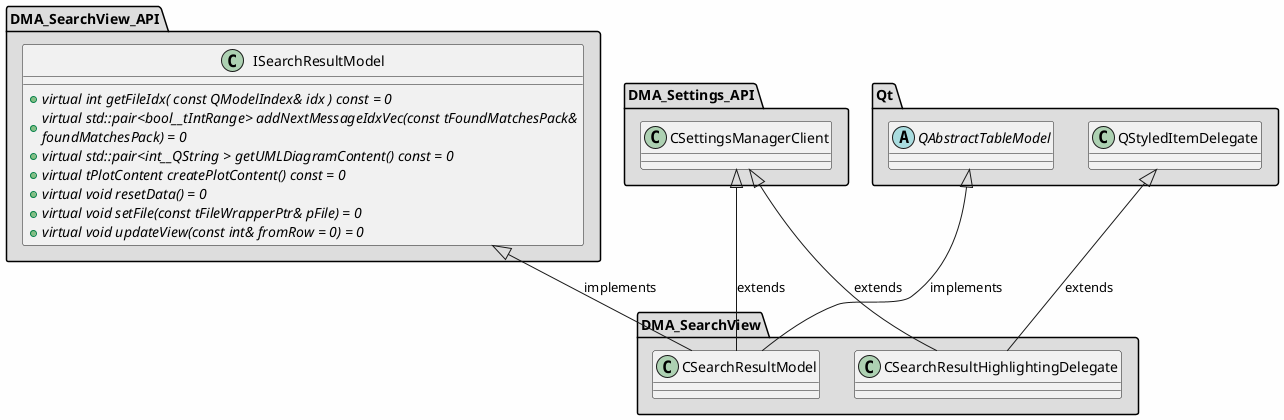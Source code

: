
@startuml

skinparam backgroundColor #FEFEFE
skinparam wrapWidth 600
package "DMA_SearchView" #DDDDDD
{

class "CSearchResultHighlightingDelegate"
{
}

class "CSearchResultModel"
{
}

}

package "DMA_SearchView_API" #DDDDDD
{

class "ISearchResultModel"
{
    + {abstract} virtual int getFileIdx( const QModelIndex& idx ) const = 0
    + {abstract} virtual std::pair<bool__tIntRange> addNextMessageIdxVec(const tFoundMatchesPack& foundMatchesPack) = 0
    + {abstract} virtual std::pair<int__QString > getUMLDiagramContent() const = 0
    + {abstract} virtual tPlotContent createPlotContent() const = 0
    + {abstract} virtual void resetData() = 0
    + {abstract} virtual void setFile(const tFileWrapperPtr& pFile) = 0
    + {abstract} virtual void updateView(const int& fromRow = 0) = 0
}

}

package "DMA_Settings_API" #DDDDDD
{

class "CSettingsManagerClient"
{
}

}

package "Qt" #DDDDDD
{

abstract class "QAbstractTableModel"
{
}

class "QStyledItemDelegate"
{
}

}

'====================Inheritance section====================
CSettingsManagerClient <|-- CSearchResultHighlightingDelegate : extends
QStyledItemDelegate <|-- CSearchResultHighlightingDelegate : extends
CSettingsManagerClient <|-- CSearchResultModel : extends
ISearchResultModel <|-- CSearchResultModel : implements
QAbstractTableModel <|-- CSearchResultModel : implements

@enduml